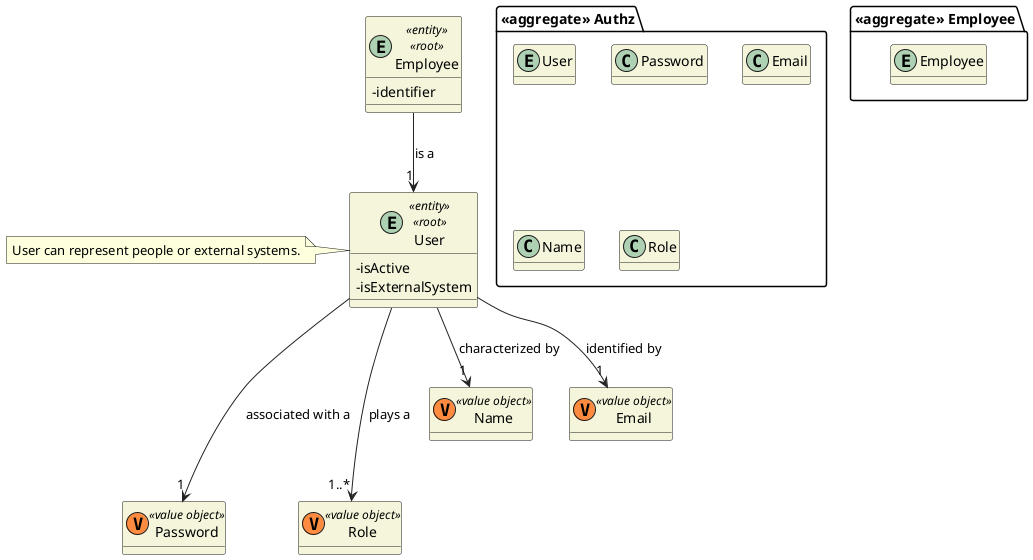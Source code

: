 @startuml DMAuthz
'https://plantuml.com/class-diagram

skinparam classAttributeIconSize 0
hide empty attributes
skinparam classBackgroundColor beige
skinparam ArrowColor #222222


package "<<aggregate>> Authz" {
    entity User
    class Password
    class Email
    class Name
    class Role
}

entity User <<entity>> <<root>> {
    - isActive
    - isExternalSystem

}

entity User
note left: User can represent people or external systems.

class Password <<(V,#FF8B40) value object>> {}
class Role <<(V,#FF8B40) value object>> {}
class Name <<(V,#FF8B40) value object>> {}
class Email <<(V,#FF8B40) value object>> {}

User ---> "1" Password : associated with a
User --> "1" Name : characterized by
User --> "1" Email : identified by
User ---> "1..*" Role : plays a



package "<<aggregate>> Employee" {
    entity Employee
}

entity Employee <<entity>> <<root>> {
    -identifier
}

Employee --> "1" User : is a

@enduml
